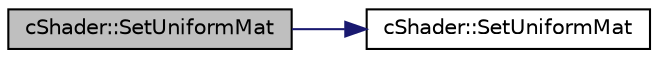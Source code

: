 digraph "cShader::SetUniformMat"
{
 // LATEX_PDF_SIZE
  edge [fontname="Helvetica",fontsize="10",labelfontname="Helvetica",labelfontsize="10"];
  node [fontname="Helvetica",fontsize="10",shape=record];
  rankdir="LR";
  Node1 [label="cShader::SetUniformMat",height=0.2,width=0.4,color="black", fillcolor="grey75", style="filled", fontcolor="black",tooltip=" "];
  Node1 -> Node2 [color="midnightblue",fontsize="10",style="solid",fontname="Helvetica"];
  Node2 [label="cShader::SetUniformMat",height=0.2,width=0.4,color="black", fillcolor="white", style="filled",URL="$classc_shader.html#ae863032ad21e9bc1a7d4e5662c74a304",tooltip=" "];
}
